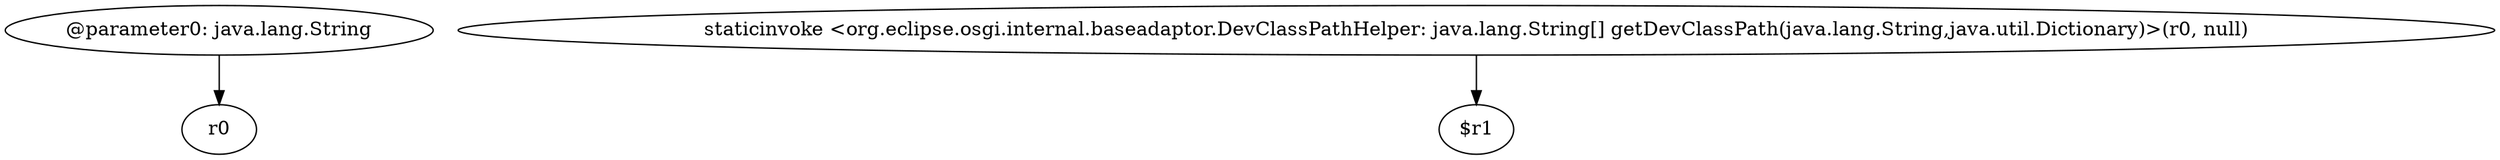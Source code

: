 digraph g {
0[label="@parameter0: java.lang.String"]
1[label="r0"]
0->1[label=""]
2[label="staticinvoke <org.eclipse.osgi.internal.baseadaptor.DevClassPathHelper: java.lang.String[] getDevClassPath(java.lang.String,java.util.Dictionary)>(r0, null)"]
3[label="$r1"]
2->3[label=""]
}